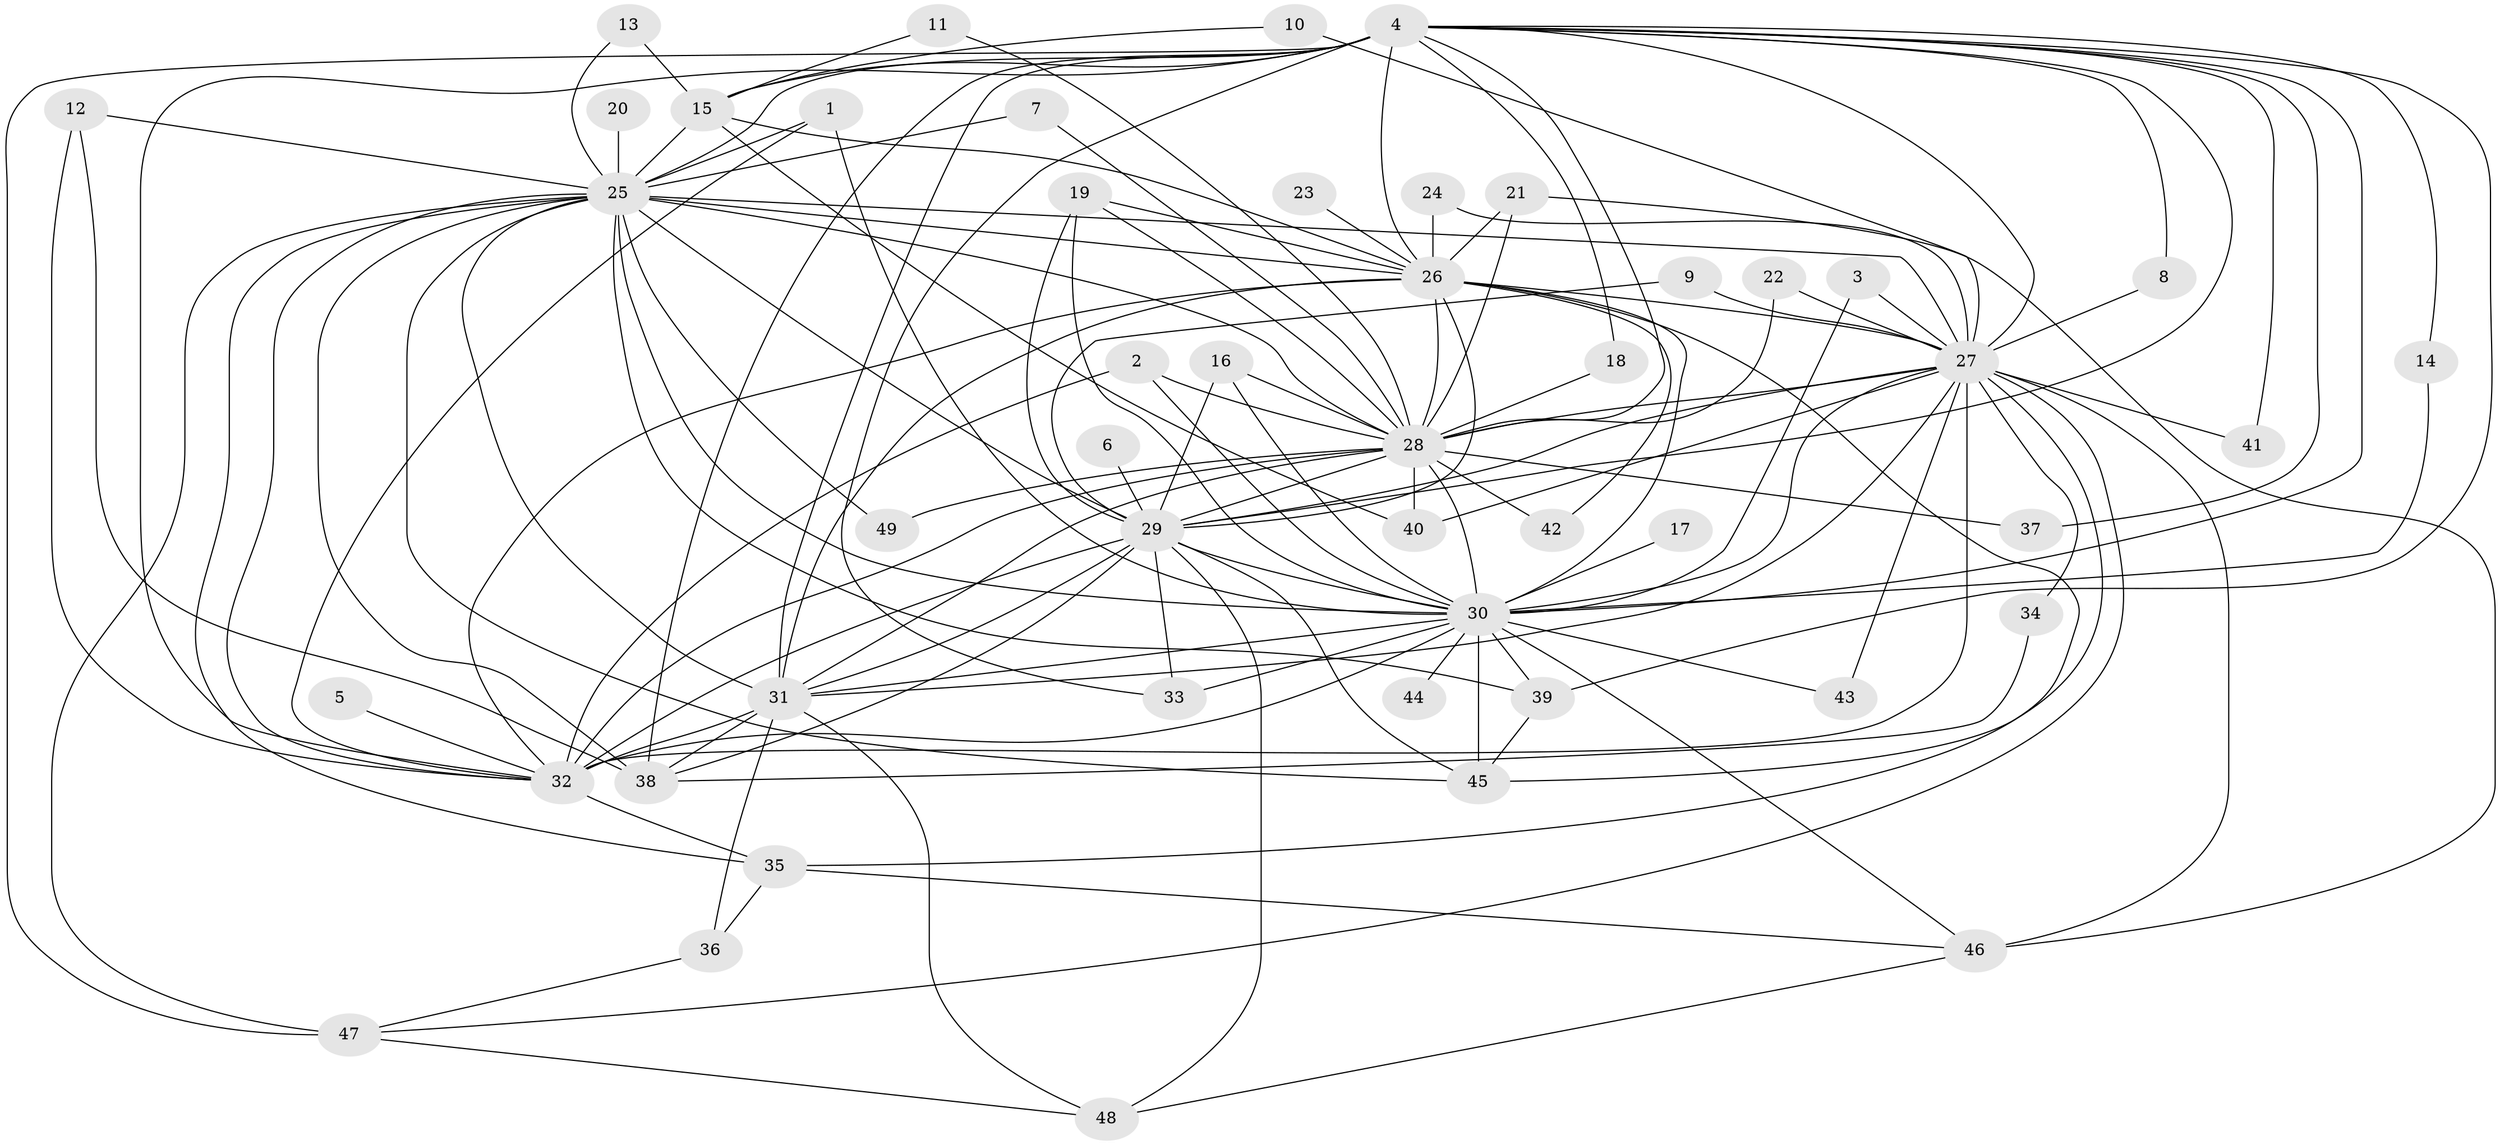 // original degree distribution, {12: 0.01020408163265306, 18: 0.01020408163265306, 27: 0.01020408163265306, 17: 0.01020408163265306, 29: 0.01020408163265306, 23: 0.02040816326530612, 14: 0.01020408163265306, 24: 0.01020408163265306, 21: 0.01020408163265306, 3: 0.21428571428571427, 5: 0.04081632653061224, 4: 0.07142857142857142, 2: 0.5510204081632653, 9: 0.01020408163265306, 6: 0.01020408163265306}
// Generated by graph-tools (version 1.1) at 2025/25/03/09/25 03:25:51]
// undirected, 49 vertices, 132 edges
graph export_dot {
graph [start="1"]
  node [color=gray90,style=filled];
  1;
  2;
  3;
  4;
  5;
  6;
  7;
  8;
  9;
  10;
  11;
  12;
  13;
  14;
  15;
  16;
  17;
  18;
  19;
  20;
  21;
  22;
  23;
  24;
  25;
  26;
  27;
  28;
  29;
  30;
  31;
  32;
  33;
  34;
  35;
  36;
  37;
  38;
  39;
  40;
  41;
  42;
  43;
  44;
  45;
  46;
  47;
  48;
  49;
  1 -- 25 [weight=1.0];
  1 -- 30 [weight=1.0];
  1 -- 32 [weight=1.0];
  2 -- 28 [weight=1.0];
  2 -- 30 [weight=1.0];
  2 -- 32 [weight=1.0];
  3 -- 27 [weight=1.0];
  3 -- 30 [weight=1.0];
  4 -- 8 [weight=1.0];
  4 -- 14 [weight=1.0];
  4 -- 15 [weight=1.0];
  4 -- 18 [weight=1.0];
  4 -- 25 [weight=2.0];
  4 -- 26 [weight=2.0];
  4 -- 27 [weight=2.0];
  4 -- 28 [weight=2.0];
  4 -- 29 [weight=2.0];
  4 -- 30 [weight=2.0];
  4 -- 31 [weight=3.0];
  4 -- 32 [weight=2.0];
  4 -- 33 [weight=1.0];
  4 -- 37 [weight=1.0];
  4 -- 38 [weight=1.0];
  4 -- 39 [weight=1.0];
  4 -- 41 [weight=1.0];
  4 -- 47 [weight=2.0];
  5 -- 32 [weight=1.0];
  6 -- 29 [weight=1.0];
  7 -- 25 [weight=1.0];
  7 -- 28 [weight=1.0];
  8 -- 27 [weight=1.0];
  9 -- 27 [weight=1.0];
  9 -- 29 [weight=1.0];
  10 -- 15 [weight=1.0];
  10 -- 27 [weight=1.0];
  11 -- 15 [weight=1.0];
  11 -- 28 [weight=1.0];
  12 -- 25 [weight=1.0];
  12 -- 32 [weight=1.0];
  12 -- 38 [weight=1.0];
  13 -- 15 [weight=1.0];
  13 -- 25 [weight=1.0];
  14 -- 30 [weight=1.0];
  15 -- 25 [weight=1.0];
  15 -- 26 [weight=2.0];
  15 -- 40 [weight=2.0];
  16 -- 28 [weight=1.0];
  16 -- 29 [weight=1.0];
  16 -- 30 [weight=1.0];
  17 -- 30 [weight=1.0];
  18 -- 28 [weight=1.0];
  19 -- 26 [weight=1.0];
  19 -- 28 [weight=1.0];
  19 -- 29 [weight=1.0];
  19 -- 30 [weight=1.0];
  20 -- 25 [weight=1.0];
  21 -- 26 [weight=1.0];
  21 -- 28 [weight=1.0];
  21 -- 46 [weight=1.0];
  22 -- 27 [weight=1.0];
  22 -- 28 [weight=1.0];
  23 -- 26 [weight=1.0];
  24 -- 26 [weight=2.0];
  24 -- 27 [weight=1.0];
  25 -- 26 [weight=2.0];
  25 -- 27 [weight=1.0];
  25 -- 28 [weight=1.0];
  25 -- 29 [weight=1.0];
  25 -- 30 [weight=1.0];
  25 -- 31 [weight=2.0];
  25 -- 32 [weight=1.0];
  25 -- 35 [weight=1.0];
  25 -- 38 [weight=1.0];
  25 -- 39 [weight=1.0];
  25 -- 45 [weight=1.0];
  25 -- 47 [weight=1.0];
  25 -- 49 [weight=1.0];
  26 -- 27 [weight=1.0];
  26 -- 28 [weight=2.0];
  26 -- 29 [weight=1.0];
  26 -- 30 [weight=1.0];
  26 -- 31 [weight=2.0];
  26 -- 32 [weight=1.0];
  26 -- 35 [weight=1.0];
  26 -- 42 [weight=2.0];
  27 -- 28 [weight=2.0];
  27 -- 29 [weight=2.0];
  27 -- 30 [weight=2.0];
  27 -- 31 [weight=1.0];
  27 -- 32 [weight=2.0];
  27 -- 34 [weight=1.0];
  27 -- 40 [weight=2.0];
  27 -- 41 [weight=1.0];
  27 -- 43 [weight=1.0];
  27 -- 45 [weight=1.0];
  27 -- 46 [weight=2.0];
  27 -- 47 [weight=1.0];
  28 -- 29 [weight=2.0];
  28 -- 30 [weight=1.0];
  28 -- 31 [weight=1.0];
  28 -- 32 [weight=1.0];
  28 -- 37 [weight=1.0];
  28 -- 40 [weight=1.0];
  28 -- 42 [weight=1.0];
  28 -- 49 [weight=1.0];
  29 -- 30 [weight=1.0];
  29 -- 31 [weight=2.0];
  29 -- 32 [weight=1.0];
  29 -- 33 [weight=1.0];
  29 -- 38 [weight=1.0];
  29 -- 45 [weight=1.0];
  29 -- 48 [weight=1.0];
  30 -- 31 [weight=1.0];
  30 -- 32 [weight=1.0];
  30 -- 33 [weight=2.0];
  30 -- 39 [weight=1.0];
  30 -- 43 [weight=1.0];
  30 -- 44 [weight=1.0];
  30 -- 45 [weight=1.0];
  30 -- 46 [weight=1.0];
  31 -- 32 [weight=2.0];
  31 -- 36 [weight=1.0];
  31 -- 38 [weight=1.0];
  31 -- 48 [weight=1.0];
  32 -- 35 [weight=2.0];
  34 -- 38 [weight=1.0];
  35 -- 36 [weight=1.0];
  35 -- 46 [weight=1.0];
  36 -- 47 [weight=1.0];
  39 -- 45 [weight=1.0];
  46 -- 48 [weight=1.0];
  47 -- 48 [weight=1.0];
}
